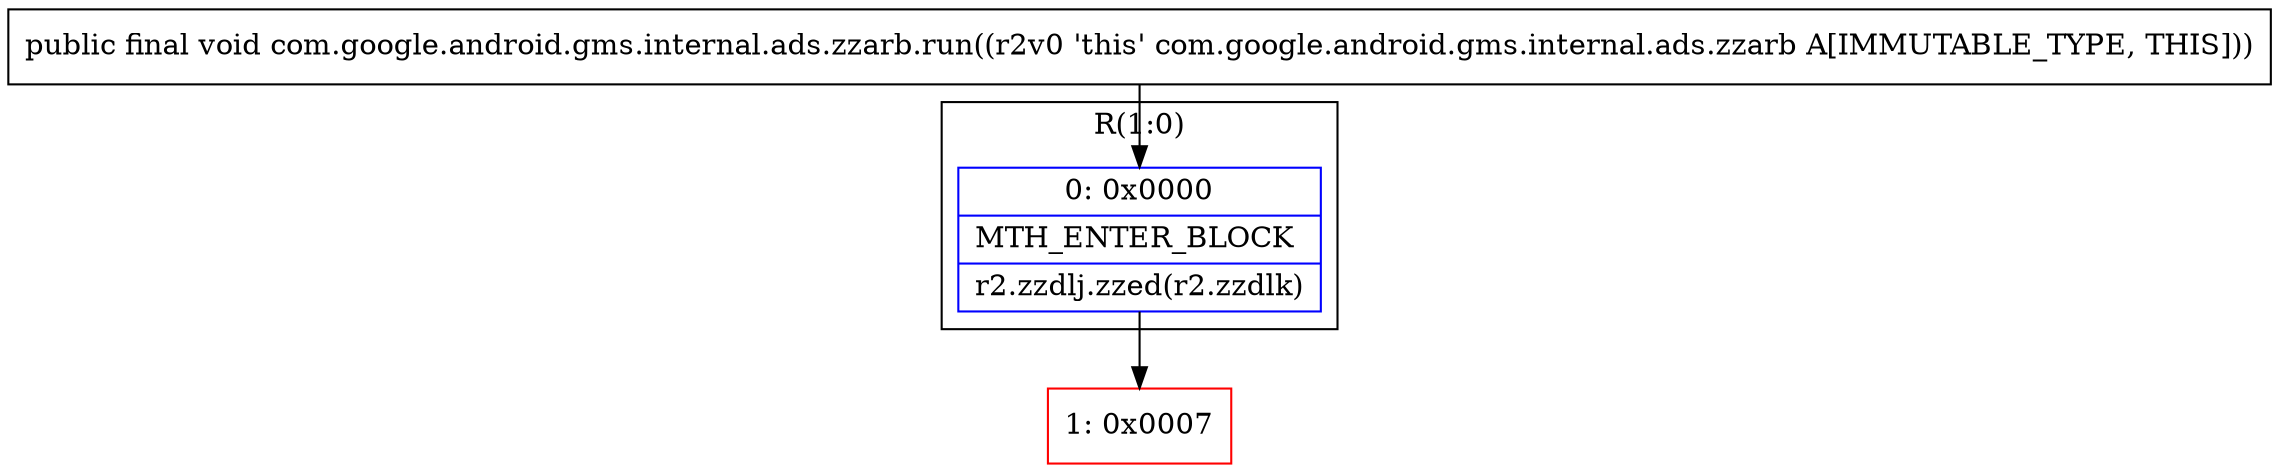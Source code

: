 digraph "CFG forcom.google.android.gms.internal.ads.zzarb.run()V" {
subgraph cluster_Region_1570966611 {
label = "R(1:0)";
node [shape=record,color=blue];
Node_0 [shape=record,label="{0\:\ 0x0000|MTH_ENTER_BLOCK\l|r2.zzdlj.zzed(r2.zzdlk)\l}"];
}
Node_1 [shape=record,color=red,label="{1\:\ 0x0007}"];
MethodNode[shape=record,label="{public final void com.google.android.gms.internal.ads.zzarb.run((r2v0 'this' com.google.android.gms.internal.ads.zzarb A[IMMUTABLE_TYPE, THIS])) }"];
MethodNode -> Node_0;
Node_0 -> Node_1;
}


